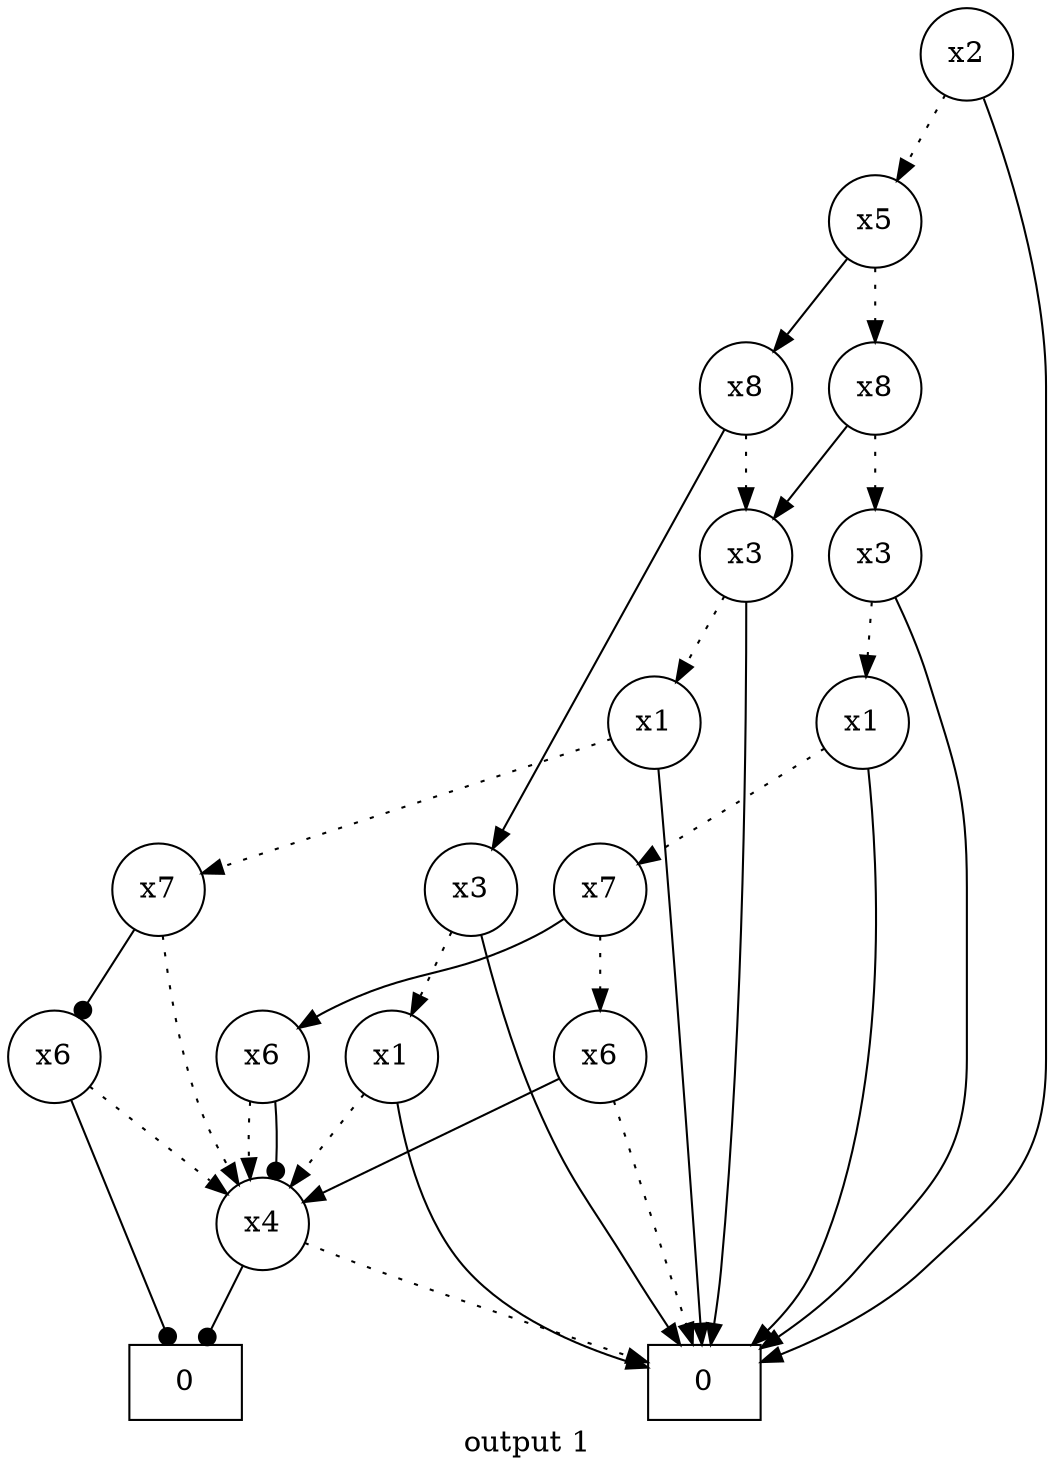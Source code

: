 digraph BDD {
	label = "output 1";
	node [shape=circle];
    "0x564e630f39e0" [label="x2"];
    "0x564e630f39e0" -> "0x564e630f3840" [style=dotted];
    "0x564e630f3840" [label="x5"];
    "0x564e630f3840" -> "0x564e630f36a0" [style=dotted];
    "0x564e630f36a0" [label="x8"];
    "0x564e630f36a0" -> "0x564e630f2cf0" [style=dotted];
    "0x564e630f2cf0" [label="x3"];
    "0x564e630f2cf0" -> "0x564e630f2b50" [style=dotted];
    "0x564e630f2b50" [label="x1"];
    "0x564e630f2b50" -> "0x564e630eab20" [style=dotted];
    "0x564e630eab20" [label="x7"];
    "0x564e630eab20" -> "0x564e630e98e0" [style=dotted];
    "0x564e630e98e0" [label="x6"];
    "0x564e630e98e0" -> "0x564e630dcec0" [style=dotted];
    "0x564e630dcec0" [shape=box, label="0"];
    "0x564e630e98e0" -> "0x564e630e0a10" [style=solid];
    "0x564e630e0a10" [label="x4"];
    "0x564e630e0a10" -> "0x564e630dcec0" [style=dotted];
    "0x564e630e0a10" -> "0x564e630dcf20" [style=solid, arrowhead=dot];
    "0x564e630dcf20" [shape=box, label="0"];
    "0x564e630eab20" -> "0x564e630e9b60" [style=solid];
    "0x564e630e9b60" [label="x6"];
    "0x564e630e9b60" -> "0x564e630e0a10" [style=dotted];
    "0x564e630e9b60" -> "0x564e630e0a10" [style=solid, arrowhead=dot];
    "0x564e630f2b50" -> "0x564e630dcec0" [style=solid];
    "0x564e630f2cf0" -> "0x564e630dcec0" [style=solid];
    "0x564e630f36a0" -> "0x564e630f2810" [style=solid];
    "0x564e630f2810" [label="x3"];
    "0x564e630f2810" -> "0x564e630f2670" [style=dotted];
    "0x564e630f2670" [label="x1"];
    "0x564e630f2670" -> "0x564e630e5480" [style=dotted];
    "0x564e630e5480" [label="x7"];
    "0x564e630e5480" -> "0x564e630e0a10" [style=dotted];
    "0x564e630e5480" -> "0x564e630e1f70" [style=solid, arrowhead=dot];
    "0x564e630e1f70" [label="x6"];
    "0x564e630e1f70" -> "0x564e630e0a10" [style=dotted];
    "0x564e630e1f70" -> "0x564e630dcf20" [style=solid, arrowhead=dot];
    "0x564e630f2670" -> "0x564e630dcec0" [style=solid];
    "0x564e630f2810" -> "0x564e630dcec0" [style=solid];
    "0x564e630f3840" -> "0x564e630f29b0" [style=solid];
    "0x564e630f29b0" [label="x8"];
    "0x564e630f29b0" -> "0x564e630f2810" [style=dotted];
    "0x564e630f29b0" -> "0x564e630f24d0" [style=solid];
    "0x564e630f24d0" [label="x3"];
    "0x564e630f24d0" -> "0x564e630f2330" [style=dotted];
    "0x564e630f2330" [label="x1"];
    "0x564e630f2330" -> "0x564e630e0a10" [style=dotted];
    "0x564e630f2330" -> "0x564e630dcec0" [style=solid];
    "0x564e630f24d0" -> "0x564e630dcec0" [style=solid];
    "0x564e630f39e0" -> "0x564e630dcec0" [style=solid];
}
